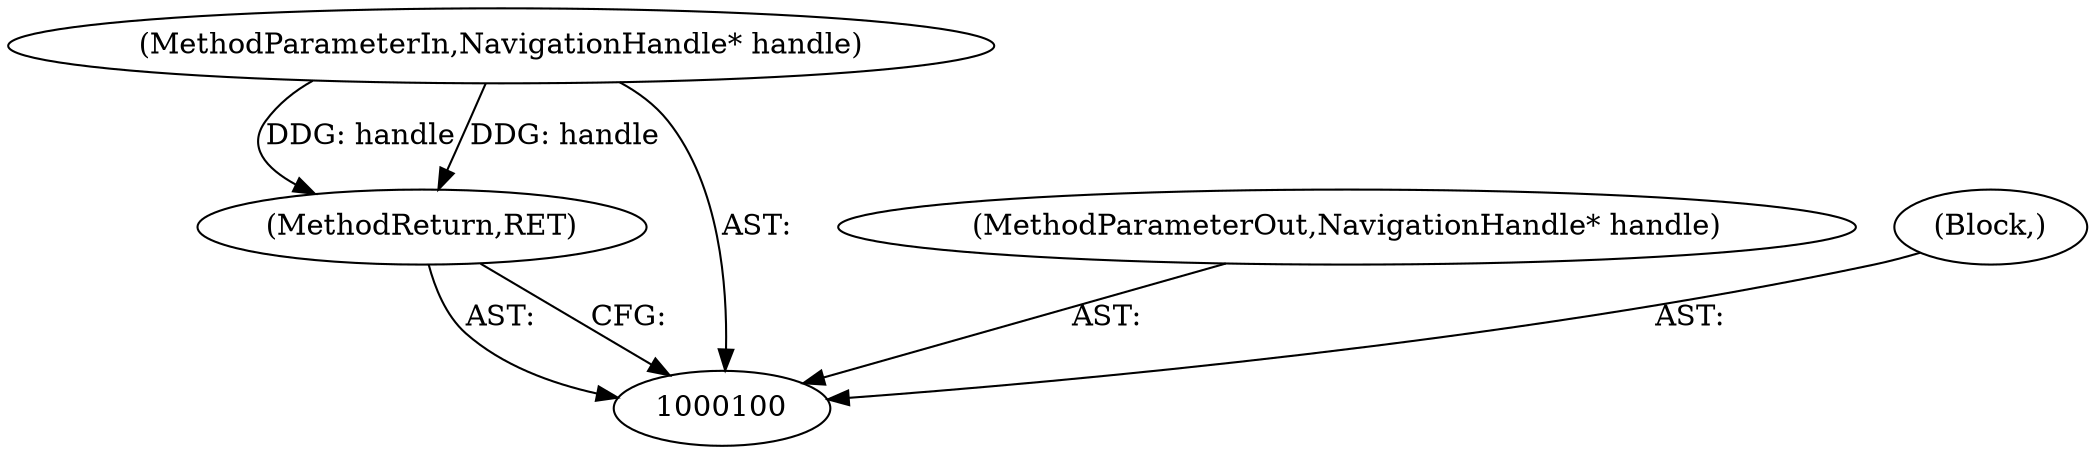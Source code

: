 digraph "1_Chrome_5bb223676defeba9c44a5ce42460c86e24561e73_0" {
"1000103" [label="(MethodReturn,RET)"];
"1000101" [label="(MethodParameterIn,NavigationHandle* handle)"];
"1000108" [label="(MethodParameterOut,NavigationHandle* handle)"];
"1000102" [label="(Block,)"];
"1000103" -> "1000100"  [label="AST: "];
"1000103" -> "1000100"  [label="CFG: "];
"1000101" -> "1000103"  [label="DDG: handle"];
"1000101" -> "1000100"  [label="AST: "];
"1000101" -> "1000103"  [label="DDG: handle"];
"1000108" -> "1000100"  [label="AST: "];
"1000102" -> "1000100"  [label="AST: "];
}
